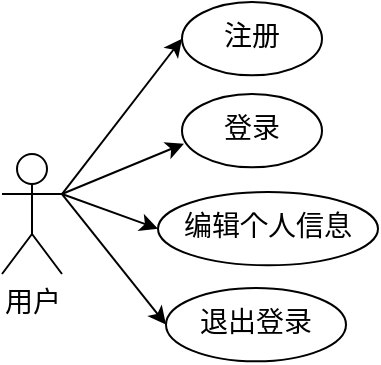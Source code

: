 <mxfile version="26.2.13">
  <diagram name="第 1 页" id="bXbiH3EwShpQN_3dVzvC">
    <mxGraphModel dx="1044" dy="562" grid="1" gridSize="10" guides="1" tooltips="1" connect="1" arrows="1" fold="1" page="1" pageScale="1" pageWidth="827" pageHeight="1169" math="0" shadow="0">
      <root>
        <mxCell id="0" />
        <mxCell id="1" parent="0" />
        <mxCell id="rSCCLJno3e1j1hXcmhqp-11" style="rounded=0;orthogonalLoop=1;jettySize=auto;html=1;exitX=1;exitY=0.333;exitDx=0;exitDy=0;exitPerimeter=0;entryX=0;entryY=0.5;entryDx=0;entryDy=0;" parent="1" target="rSCCLJno3e1j1hXcmhqp-4" edge="1">
          <mxGeometry relative="1" as="geometry">
            <mxPoint x="170" y="240.01" as="sourcePoint" />
          </mxGeometry>
        </mxCell>
        <mxCell id="rSCCLJno3e1j1hXcmhqp-12" style="rounded=0;orthogonalLoop=1;jettySize=auto;html=1;exitX=1;exitY=0.333;exitDx=0;exitDy=0;exitPerimeter=0;entryX=0;entryY=0.5;entryDx=0;entryDy=0;" parent="1" target="rSCCLJno3e1j1hXcmhqp-6" edge="1">
          <mxGeometry relative="1" as="geometry">
            <mxPoint x="170" y="240.01" as="sourcePoint" />
          </mxGeometry>
        </mxCell>
        <mxCell id="sMCnN8c91tiRlIX-VRlG-2" style="rounded=0;orthogonalLoop=1;jettySize=auto;html=1;exitX=1;exitY=0.333;exitDx=0;exitDy=0;exitPerimeter=0;entryX=0;entryY=0.5;entryDx=0;entryDy=0;" parent="1" target="sMCnN8c91tiRlIX-VRlG-1" edge="1">
          <mxGeometry relative="1" as="geometry">
            <mxPoint x="170" y="240.01" as="sourcePoint" />
          </mxGeometry>
        </mxCell>
        <mxCell id="rSCCLJno3e1j1hXcmhqp-1" value="用户" style="shape=umlActor;verticalLabelPosition=bottom;verticalAlign=top;html=1;outlineConnect=0;fontFamily=宋体;fontSize=14;" parent="1" vertex="1">
          <mxGeometry x="140" y="220.01" width="30" height="60" as="geometry" />
        </mxCell>
        <mxCell id="rSCCLJno3e1j1hXcmhqp-4" value="注册" style="ellipse;whiteSpace=wrap;html=1;fontFamily=宋体;fontSize=14;" parent="1" vertex="1">
          <mxGeometry x="230" y="144" width="70" height="36.67" as="geometry" />
        </mxCell>
        <mxCell id="rSCCLJno3e1j1hXcmhqp-6" value="编辑个人信息" style="ellipse;whiteSpace=wrap;html=1;fontFamily=宋体;fontSize=14;" parent="1" vertex="1">
          <mxGeometry x="218" y="239" width="110" height="36.67" as="geometry" />
        </mxCell>
        <mxCell id="rSCCLJno3e1j1hXcmhqp-7" value="登录" style="ellipse;whiteSpace=wrap;html=1;fontFamily=宋体;fontSize=14;" parent="1" vertex="1">
          <mxGeometry x="230" y="190.01" width="70" height="36.67" as="geometry" />
        </mxCell>
        <mxCell id="rSCCLJno3e1j1hXcmhqp-10" style="rounded=0;orthogonalLoop=1;jettySize=auto;html=1;exitX=1;exitY=0.333;exitDx=0;exitDy=0;exitPerimeter=0;entryX=0.014;entryY=0.677;entryDx=0;entryDy=0;entryPerimeter=0;" parent="1" target="rSCCLJno3e1j1hXcmhqp-7" edge="1">
          <mxGeometry relative="1" as="geometry">
            <mxPoint x="170" y="240.01" as="sourcePoint" />
          </mxGeometry>
        </mxCell>
        <mxCell id="sMCnN8c91tiRlIX-VRlG-1" value="退出登录" style="ellipse;whiteSpace=wrap;html=1;fontFamily=宋体;fontSize=14;" parent="1" vertex="1">
          <mxGeometry x="222" y="287" width="90" height="36.67" as="geometry" />
        </mxCell>
      </root>
    </mxGraphModel>
  </diagram>
</mxfile>
